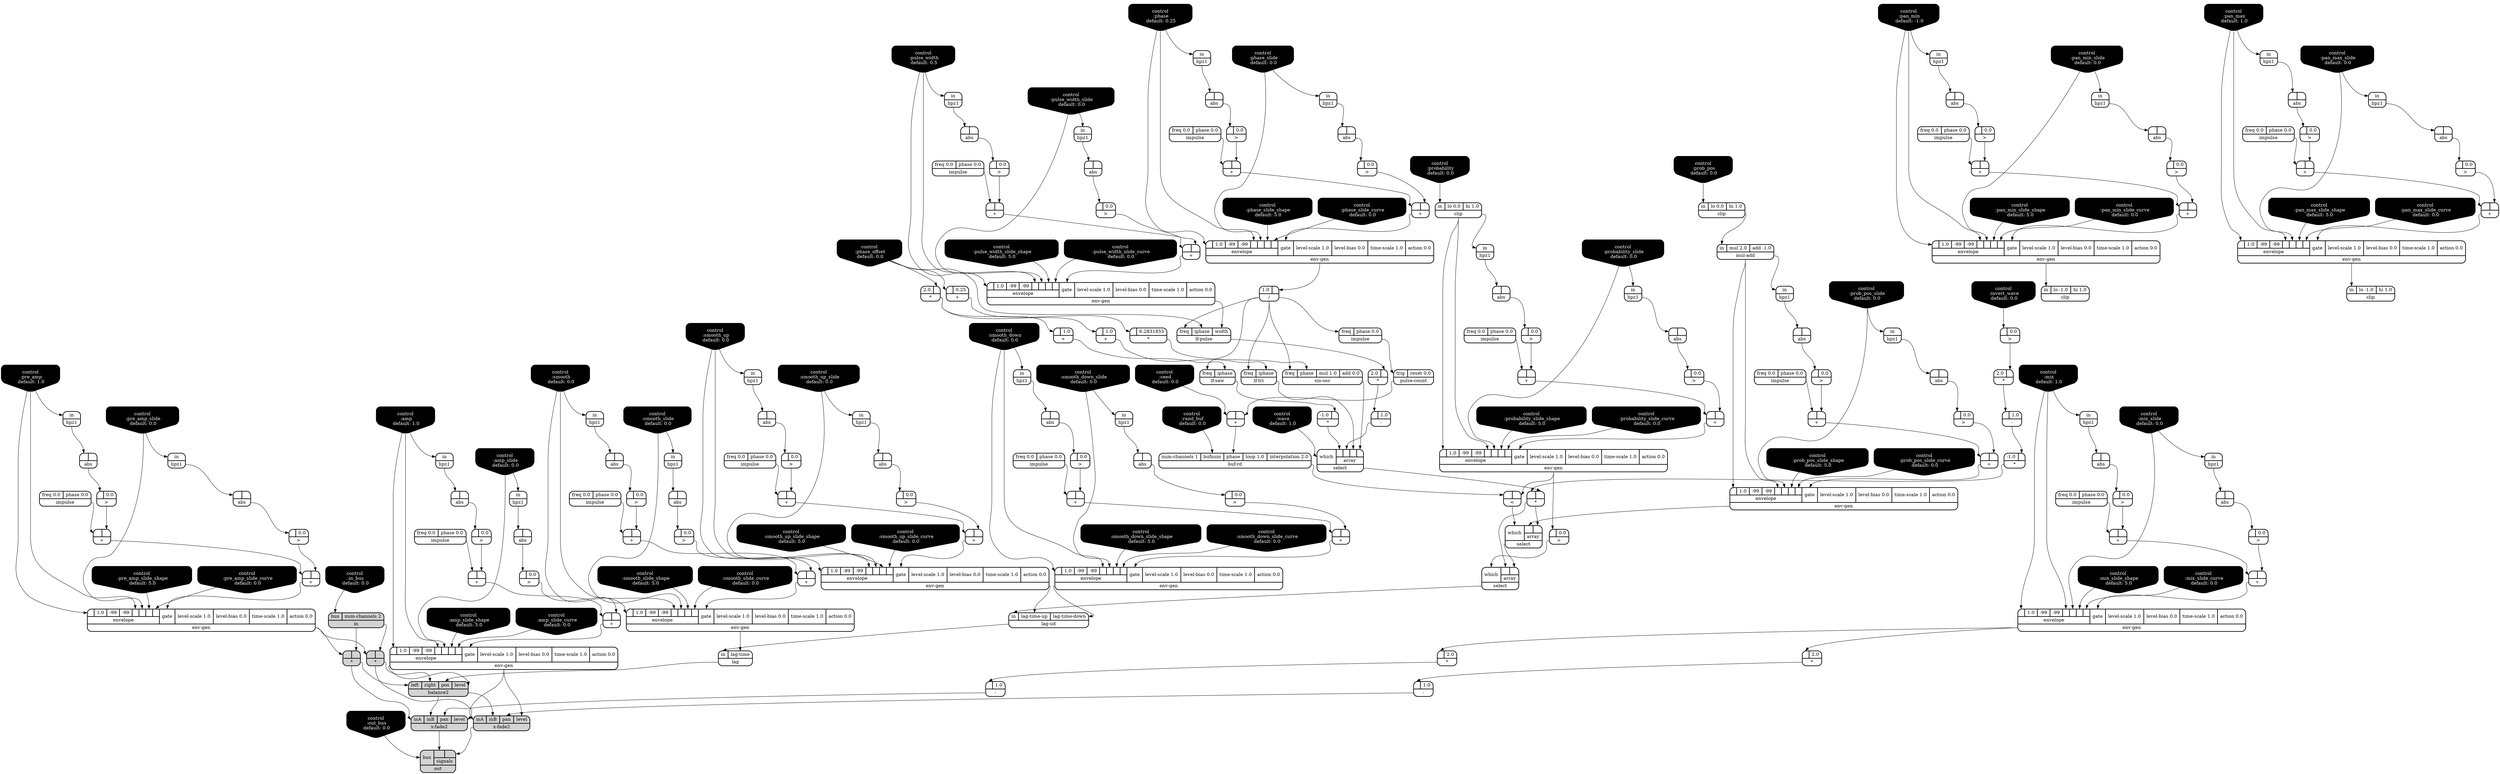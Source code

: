 digraph synthdef {
97 [label = "{{ <a> |<b> 2.0} |<__UG_NAME__>* }" style="bold, rounded" shape=record rankdir=LR];
111 [label = "{{ <a> 2.0|<b> } |<__UG_NAME__>* }" style="bold, rounded" shape=record rankdir=LR];
113 [label = "{{ <a> -1.0|<b> } |<__UG_NAME__>* }" style="bold, rounded" shape=record rankdir=LR];
114 [label = "{{ <a> 2.0|<b> } |<__UG_NAME__>* }" style="bold, rounded" shape=record rankdir=LR];
117 [label = "{{ <a> -1.0|<b> } |<__UG_NAME__>* }" style="bold, rounded" shape=record rankdir=LR];
126 [label = "{{ <a> 2.0|<b> } |<__UG_NAME__>* }" style="bold, rounded" shape=record rankdir=LR];
131 [label = "{{ <a> |<b> 6.2831855} |<__UG_NAME__>* }" style="bold, rounded" shape=record rankdir=LR];
134 [label = "{{ <a> |<b> } |<__UG_NAME__>* }" style="bold, rounded" shape=record rankdir=LR];
182 [label = "{{ <a> |<b> 2.0} |<__UG_NAME__>* }" style="bold, rounded" shape=record rankdir=LR];
185 [label = "{{ <a> |<b> } |<__UG_NAME__>* }" style="filled, bold, rounded"  shape=record rankdir=LR];
186 [label = "{{ <a> |<b> } |<__UG_NAME__>* }" style="filled, bold, rounded"  shape=record rankdir=LR];
59 [label = "{{ <a> |<b> } |<__UG_NAME__>+ }" style="bold, rounded" shape=record rankdir=LR];
63 [label = "{{ <a> |<b> } |<__UG_NAME__>+ }" style="bold, rounded" shape=record rankdir=LR];
68 [label = "{{ <a> |<b> } |<__UG_NAME__>+ }" style="bold, rounded" shape=record rankdir=LR];
84 [label = "{{ <a> |<b> } |<__UG_NAME__>+ }" style="bold, rounded" shape=record rankdir=LR];
88 [label = "{{ <a> |<b> } |<__UG_NAME__>+ }" style="bold, rounded" shape=record rankdir=LR];
94 [label = "{{ <a> |<b> } |<__UG_NAME__>+ }" style="bold, rounded" shape=record rankdir=LR];
95 [label = "{{ <a> |<b> } |<__UG_NAME__>+ }" style="bold, rounded" shape=record rankdir=LR];
103 [label = "{{ <a> |<b> } |<__UG_NAME__>+ }" style="bold, rounded" shape=record rankdir=LR];
107 [label = "{{ <a> |<b> } |<__UG_NAME__>+ }" style="bold, rounded" shape=record rankdir=LR];
115 [label = "{{ <a> |<b> 1.0} |<__UG_NAME__>+ }" style="bold, rounded" shape=record rankdir=LR];
122 [label = "{{ <a> |<b> } |<__UG_NAME__>+ }" style="bold, rounded" shape=record rankdir=LR];
123 [label = "{{ <a> |<b> } |<__UG_NAME__>+ }" style="bold, rounded" shape=record rankdir=LR];
128 [label = "{{ <a> |<b> 1.0} |<__UG_NAME__>+ }" style="bold, rounded" shape=record rankdir=LR];
130 [label = "{{ <a> |<b> 0.25} |<__UG_NAME__>+ }" style="bold, rounded" shape=record rankdir=LR];
142 [label = "{{ <a> |<b> } |<__UG_NAME__>+ }" style="bold, rounded" shape=record rankdir=LR];
146 [label = "{{ <a> |<b> } |<__UG_NAME__>+ }" style="bold, rounded" shape=record rankdir=LR];
154 [label = "{{ <a> |<b> } |<__UG_NAME__>+ }" style="bold, rounded" shape=record rankdir=LR];
158 [label = "{{ <a> |<b> } |<__UG_NAME__>+ }" style="bold, rounded" shape=record rankdir=LR];
164 [label = "{{ <a> |<b> } |<__UG_NAME__>+ }" style="bold, rounded" shape=record rankdir=LR];
168 [label = "{{ <a> |<b> } |<__UG_NAME__>+ }" style="bold, rounded" shape=record rankdir=LR];
175 [label = "{{ <a> |<b> } |<__UG_NAME__>+ }" style="bold, rounded" shape=record rankdir=LR];
179 [label = "{{ <a> |<b> } |<__UG_NAME__>+ }" style="bold, rounded" shape=record rankdir=LR];
188 [label = "{{ <a> |<b> } |<__UG_NAME__>+ }" style="bold, rounded" shape=record rankdir=LR];
192 [label = "{{ <a> |<b> } |<__UG_NAME__>+ }" style="bold, rounded" shape=record rankdir=LR];
202 [label = "{{ <a> |<b> } |<__UG_NAME__>+ }" style="bold, rounded" shape=record rankdir=LR];
206 [label = "{{ <a> |<b> } |<__UG_NAME__>+ }" style="bold, rounded" shape=record rankdir=LR];
212 [label = "{{ <a> |<b> } |<__UG_NAME__>+ }" style="bold, rounded" shape=record rankdir=LR];
216 [label = "{{ <a> |<b> } |<__UG_NAME__>+ }" style="bold, rounded" shape=record rankdir=LR];
98 [label = "{{ <a> |<b> 1.0} |<__UG_NAME__>- }" style="bold, rounded" shape=record rankdir=LR];
112 [label = "{{ <a> |<b> 1.0} |<__UG_NAME__>- }" style="bold, rounded" shape=record rankdir=LR];
127 [label = "{{ <a> |<b> 1.0} |<__UG_NAME__>- }" style="bold, rounded" shape=record rankdir=LR];
183 [label = "{{ <a> |<b> 1.0} |<__UG_NAME__>- }" style="bold, rounded" shape=record rankdir=LR];
65 [label = "{{ <a> 1.0|<b> } |<__UG_NAME__>/ }" style="bold, rounded" shape=record rankdir=LR];
135 [label = "{{ <a> |<b> } |<__UG_NAME__>\< }" style="bold, rounded" shape=record rankdir=LR];
58 [label = "{{ <a> |<b> 0.0} |<__UG_NAME__>\> }" style="bold, rounded" shape=record rankdir=LR];
62 [label = "{{ <a> |<b> 0.0} |<__UG_NAME__>\> }" style="bold, rounded" shape=record rankdir=LR];
72 [label = "{{ <a> |<b> 0.0} |<__UG_NAME__>\> }" style="bold, rounded" shape=record rankdir=LR];
75 [label = "{{ <a> |<b> 0.0} |<__UG_NAME__>\> }" style="bold, rounded" shape=record rankdir=LR];
80 [label = "{{ <a> |<b> 0.0} |<__UG_NAME__>\> }" style="bold, rounded" shape=record rankdir=LR];
83 [label = "{{ <a> |<b> 0.0} |<__UG_NAME__>\> }" style="bold, rounded" shape=record rankdir=LR];
87 [label = "{{ <a> |<b> 0.0} |<__UG_NAME__>\> }" style="bold, rounded" shape=record rankdir=LR];
93 [label = "{{ <a> |<b> 0.0} |<__UG_NAME__>\> }" style="bold, rounded" shape=record rankdir=LR];
102 [label = "{{ <a> |<b> 0.0} |<__UG_NAME__>\> }" style="bold, rounded" shape=record rankdir=LR];
106 [label = "{{ <a> |<b> 0.0} |<__UG_NAME__>\> }" style="bold, rounded" shape=record rankdir=LR];
109 [label = "{{ <a> |<b> 0.0} |<__UG_NAME__>\> }" style="bold, rounded" shape=record rankdir=LR];
110 [label = "{{ <a> |<b> 0.0} |<__UG_NAME__>\> }" style="bold, rounded" shape=record rankdir=LR];
121 [label = "{{ <a> |<b> 0.0} |<__UG_NAME__>\> }" style="bold, rounded" shape=record rankdir=LR];
141 [label = "{{ <a> |<b> 0.0} |<__UG_NAME__>\> }" style="bold, rounded" shape=record rankdir=LR];
145 [label = "{{ <a> |<b> 0.0} |<__UG_NAME__>\> }" style="bold, rounded" shape=record rankdir=LR];
153 [label = "{{ <a> |<b> 0.0} |<__UG_NAME__>\> }" style="bold, rounded" shape=record rankdir=LR];
157 [label = "{{ <a> |<b> 0.0} |<__UG_NAME__>\> }" style="bold, rounded" shape=record rankdir=LR];
163 [label = "{{ <a> |<b> 0.0} |<__UG_NAME__>\> }" style="bold, rounded" shape=record rankdir=LR];
167 [label = "{{ <a> |<b> 0.0} |<__UG_NAME__>\> }" style="bold, rounded" shape=record rankdir=LR];
174 [label = "{{ <a> |<b> 0.0} |<__UG_NAME__>\> }" style="bold, rounded" shape=record rankdir=LR];
178 [label = "{{ <a> |<b> 0.0} |<__UG_NAME__>\> }" style="bold, rounded" shape=record rankdir=LR];
191 [label = "{{ <a> |<b> 0.0} |<__UG_NAME__>\> }" style="bold, rounded" shape=record rankdir=LR];
201 [label = "{{ <a> |<b> 0.0} |<__UG_NAME__>\> }" style="bold, rounded" shape=record rankdir=LR];
205 [label = "{{ <a> |<b> 0.0} |<__UG_NAME__>\> }" style="bold, rounded" shape=record rankdir=LR];
211 [label = "{{ <a> |<b> 0.0} |<__UG_NAME__>\> }" style="bold, rounded" shape=record rankdir=LR];
215 [label = "{{ <a> |<b> 0.0} |<__UG_NAME__>\> }" style="bold, rounded" shape=record rankdir=LR];
57 [label = "{{ <a> |<b> } |<__UG_NAME__>abs }" style="bold, rounded" shape=record rankdir=LR];
61 [label = "{{ <a> |<b> } |<__UG_NAME__>abs }" style="bold, rounded" shape=record rankdir=LR];
71 [label = "{{ <a> |<b> } |<__UG_NAME__>abs }" style="bold, rounded" shape=record rankdir=LR];
74 [label = "{{ <a> |<b> } |<__UG_NAME__>abs }" style="bold, rounded" shape=record rankdir=LR];
77 [label = "{{ <a> |<b> } |<__UG_NAME__>abs }" style="bold, rounded" shape=record rankdir=LR];
79 [label = "{{ <a> |<b> } |<__UG_NAME__>abs }" style="bold, rounded" shape=record rankdir=LR];
86 [label = "{{ <a> |<b> } |<__UG_NAME__>abs }" style="bold, rounded" shape=record rankdir=LR];
92 [label = "{{ <a> |<b> } |<__UG_NAME__>abs }" style="bold, rounded" shape=record rankdir=LR];
101 [label = "{{ <a> |<b> } |<__UG_NAME__>abs }" style="bold, rounded" shape=record rankdir=LR];
105 [label = "{{ <a> |<b> } |<__UG_NAME__>abs }" style="bold, rounded" shape=record rankdir=LR];
120 [label = "{{ <a> |<b> } |<__UG_NAME__>abs }" style="bold, rounded" shape=record rankdir=LR];
140 [label = "{{ <a> |<b> } |<__UG_NAME__>abs }" style="bold, rounded" shape=record rankdir=LR];
144 [label = "{{ <a> |<b> } |<__UG_NAME__>abs }" style="bold, rounded" shape=record rankdir=LR];
152 [label = "{{ <a> |<b> } |<__UG_NAME__>abs }" style="bold, rounded" shape=record rankdir=LR];
156 [label = "{{ <a> |<b> } |<__UG_NAME__>abs }" style="bold, rounded" shape=record rankdir=LR];
162 [label = "{{ <a> |<b> } |<__UG_NAME__>abs }" style="bold, rounded" shape=record rankdir=LR];
166 [label = "{{ <a> |<b> } |<__UG_NAME__>abs }" style="bold, rounded" shape=record rankdir=LR];
173 [label = "{{ <a> |<b> } |<__UG_NAME__>abs }" style="bold, rounded" shape=record rankdir=LR];
177 [label = "{{ <a> |<b> } |<__UG_NAME__>abs }" style="bold, rounded" shape=record rankdir=LR];
190 [label = "{{ <a> |<b> } |<__UG_NAME__>abs }" style="bold, rounded" shape=record rankdir=LR];
200 [label = "{{ <a> |<b> } |<__UG_NAME__>abs }" style="bold, rounded" shape=record rankdir=LR];
204 [label = "{{ <a> |<b> } |<__UG_NAME__>abs }" style="bold, rounded" shape=record rankdir=LR];
210 [label = "{{ <a> |<b> } |<__UG_NAME__>abs }" style="bold, rounded" shape=record rankdir=LR];
214 [label = "{{ <a> |<b> } |<__UG_NAME__>abs }" style="bold, rounded" shape=record rankdir=LR];
194 [label = "{{ <left> left|<right> right|<pos> pos|<level> level} |<__UG_NAME__>balance2 }" style="filled, bold, rounded"  shape=record rankdir=LR];
69 [label = "{{ <num____channels> num-channels 1|<bufnum> bufnum|<phase> phase|<loop> loop 1.0|<interpolation> interpolation 2.0} |<__UG_NAME__>buf-rd }" style="bold, rounded" shape=record rankdir=LR];
81 [label = "{{ <in> in|<lo> lo 0.0|<hi> hi 1.0} |<__UG_NAME__>clip }" style="bold, rounded" shape=record rankdir=LR];
137 [label = "{{ <in> in|<lo> lo 0.0|<hi> hi 1.0} |<__UG_NAME__>clip }" style="bold, rounded" shape=record rankdir=LR];
218 [label = "{{ <in> in|<lo> lo -1.0|<hi> hi 1.0} |<__UG_NAME__>clip }" style="bold, rounded" shape=record rankdir=LR];
219 [label = "{{ <in> in|<lo> lo -1.0|<hi> hi 1.0} |<__UG_NAME__>clip }" style="bold, rounded" shape=record rankdir=LR];
0 [label = "control
 :amp
 default: 1.0" shape=invhouse style="rounded, filled, bold" fillcolor=black fontcolor=white ]; 
1 [label = "control
 :amp_slide
 default: 0.0" shape=invhouse style="rounded, filled, bold" fillcolor=black fontcolor=white ]; 
2 [label = "control
 :amp_slide_shape
 default: 5.0" shape=invhouse style="rounded, filled, bold" fillcolor=black fontcolor=white ]; 
3 [label = "control
 :amp_slide_curve
 default: 0.0" shape=invhouse style="rounded, filled, bold" fillcolor=black fontcolor=white ]; 
4 [label = "control
 :mix
 default: 1.0" shape=invhouse style="rounded, filled, bold" fillcolor=black fontcolor=white ]; 
5 [label = "control
 :mix_slide
 default: 0.0" shape=invhouse style="rounded, filled, bold" fillcolor=black fontcolor=white ]; 
6 [label = "control
 :mix_slide_shape
 default: 5.0" shape=invhouse style="rounded, filled, bold" fillcolor=black fontcolor=white ]; 
7 [label = "control
 :mix_slide_curve
 default: 0.0" shape=invhouse style="rounded, filled, bold" fillcolor=black fontcolor=white ]; 
8 [label = "control
 :pre_amp
 default: 1.0" shape=invhouse style="rounded, filled, bold" fillcolor=black fontcolor=white ]; 
9 [label = "control
 :pre_amp_slide
 default: 0.0" shape=invhouse style="rounded, filled, bold" fillcolor=black fontcolor=white ]; 
10 [label = "control
 :pre_amp_slide_shape
 default: 5.0" shape=invhouse style="rounded, filled, bold" fillcolor=black fontcolor=white ]; 
11 [label = "control
 :pre_amp_slide_curve
 default: 0.0" shape=invhouse style="rounded, filled, bold" fillcolor=black fontcolor=white ]; 
12 [label = "control
 :phase
 default: 0.25" shape=invhouse style="rounded, filled, bold" fillcolor=black fontcolor=white ]; 
13 [label = "control
 :phase_slide
 default: 0.0" shape=invhouse style="rounded, filled, bold" fillcolor=black fontcolor=white ]; 
14 [label = "control
 :phase_slide_shape
 default: 5.0" shape=invhouse style="rounded, filled, bold" fillcolor=black fontcolor=white ]; 
15 [label = "control
 :phase_slide_curve
 default: 0.0" shape=invhouse style="rounded, filled, bold" fillcolor=black fontcolor=white ]; 
16 [label = "control
 :pan_min
 default: -1.0" shape=invhouse style="rounded, filled, bold" fillcolor=black fontcolor=white ]; 
17 [label = "control
 :pan_min_slide
 default: 0.0" shape=invhouse style="rounded, filled, bold" fillcolor=black fontcolor=white ]; 
18 [label = "control
 :pan_min_slide_shape
 default: 5.0" shape=invhouse style="rounded, filled, bold" fillcolor=black fontcolor=white ]; 
19 [label = "control
 :pan_min_slide_curve
 default: 0.0" shape=invhouse style="rounded, filled, bold" fillcolor=black fontcolor=white ]; 
20 [label = "control
 :pan_max
 default: 1.0" shape=invhouse style="rounded, filled, bold" fillcolor=black fontcolor=white ]; 
21 [label = "control
 :pan_max_slide
 default: 0.0" shape=invhouse style="rounded, filled, bold" fillcolor=black fontcolor=white ]; 
22 [label = "control
 :pan_max_slide_shape
 default: 5.0" shape=invhouse style="rounded, filled, bold" fillcolor=black fontcolor=white ]; 
23 [label = "control
 :pan_max_slide_curve
 default: 0.0" shape=invhouse style="rounded, filled, bold" fillcolor=black fontcolor=white ]; 
24 [label = "control
 :pulse_width
 default: 0.5" shape=invhouse style="rounded, filled, bold" fillcolor=black fontcolor=white ]; 
25 [label = "control
 :pulse_width_slide
 default: 0.0" shape=invhouse style="rounded, filled, bold" fillcolor=black fontcolor=white ]; 
26 [label = "control
 :pulse_width_slide_shape
 default: 5.0" shape=invhouse style="rounded, filled, bold" fillcolor=black fontcolor=white ]; 
27 [label = "control
 :pulse_width_slide_curve
 default: 0.0" shape=invhouse style="rounded, filled, bold" fillcolor=black fontcolor=white ]; 
28 [label = "control
 :smooth
 default: 0.0" shape=invhouse style="rounded, filled, bold" fillcolor=black fontcolor=white ]; 
29 [label = "control
 :smooth_slide
 default: 0.0" shape=invhouse style="rounded, filled, bold" fillcolor=black fontcolor=white ]; 
30 [label = "control
 :smooth_slide_shape
 default: 5.0" shape=invhouse style="rounded, filled, bold" fillcolor=black fontcolor=white ]; 
31 [label = "control
 :smooth_slide_curve
 default: 0.0" shape=invhouse style="rounded, filled, bold" fillcolor=black fontcolor=white ]; 
32 [label = "control
 :smooth_up
 default: 0.0" shape=invhouse style="rounded, filled, bold" fillcolor=black fontcolor=white ]; 
33 [label = "control
 :smooth_up_slide
 default: 0.0" shape=invhouse style="rounded, filled, bold" fillcolor=black fontcolor=white ]; 
34 [label = "control
 :smooth_up_slide_shape
 default: 5.0" shape=invhouse style="rounded, filled, bold" fillcolor=black fontcolor=white ]; 
35 [label = "control
 :smooth_up_slide_curve
 default: 0.0" shape=invhouse style="rounded, filled, bold" fillcolor=black fontcolor=white ]; 
36 [label = "control
 :smooth_down
 default: 0.0" shape=invhouse style="rounded, filled, bold" fillcolor=black fontcolor=white ]; 
37 [label = "control
 :smooth_down_slide
 default: 0.0" shape=invhouse style="rounded, filled, bold" fillcolor=black fontcolor=white ]; 
38 [label = "control
 :smooth_down_slide_shape
 default: 5.0" shape=invhouse style="rounded, filled, bold" fillcolor=black fontcolor=white ]; 
39 [label = "control
 :smooth_down_slide_curve
 default: 0.0" shape=invhouse style="rounded, filled, bold" fillcolor=black fontcolor=white ]; 
40 [label = "control
 :probability
 default: 0.0" shape=invhouse style="rounded, filled, bold" fillcolor=black fontcolor=white ]; 
41 [label = "control
 :probability_slide
 default: 0.0" shape=invhouse style="rounded, filled, bold" fillcolor=black fontcolor=white ]; 
42 [label = "control
 :probability_slide_shape
 default: 5.0" shape=invhouse style="rounded, filled, bold" fillcolor=black fontcolor=white ]; 
43 [label = "control
 :probability_slide_curve
 default: 0.0" shape=invhouse style="rounded, filled, bold" fillcolor=black fontcolor=white ]; 
44 [label = "control
 :prob_pos
 default: 0.0" shape=invhouse style="rounded, filled, bold" fillcolor=black fontcolor=white ]; 
45 [label = "control
 :prob_pos_slide
 default: 0.0" shape=invhouse style="rounded, filled, bold" fillcolor=black fontcolor=white ]; 
46 [label = "control
 :prob_pos_slide_shape
 default: 5.0" shape=invhouse style="rounded, filled, bold" fillcolor=black fontcolor=white ]; 
47 [label = "control
 :prob_pos_slide_curve
 default: 0.0" shape=invhouse style="rounded, filled, bold" fillcolor=black fontcolor=white ]; 
48 [label = "control
 :phase_offset
 default: 0.0" shape=invhouse style="rounded, filled, bold" fillcolor=black fontcolor=white ]; 
49 [label = "control
 :wave
 default: 1.0" shape=invhouse style="rounded, filled, bold" fillcolor=black fontcolor=white ]; 
50 [label = "control
 :invert_wave
 default: 0.0" shape=invhouse style="rounded, filled, bold" fillcolor=black fontcolor=white ]; 
51 [label = "control
 :seed
 default: 0.0" shape=invhouse style="rounded, filled, bold" fillcolor=black fontcolor=white ]; 
52 [label = "control
 :rand_buf
 default: 0.0" shape=invhouse style="rounded, filled, bold" fillcolor=black fontcolor=white ]; 
53 [label = "control
 :in_bus
 default: 0.0" shape=invhouse style="rounded, filled, bold" fillcolor=black fontcolor=white ]; 
54 [label = "control
 :out_bus
 default: 0.0" shape=invhouse style="rounded, filled, bold" fillcolor=black fontcolor=white ]; 
64 [label = "{{ {{<envelope___control___0>|1.0|-99|-99|<envelope___control___4>|<envelope___control___5>|<envelope___control___6>|<envelope___control___7>}|envelope}|<gate> gate|<level____scale> level-scale 1.0|<level____bias> level-bias 0.0|<time____scale> time-scale 1.0|<action> action 0.0} |<__UG_NAME__>env-gen }" style="bold, rounded" shape=record rankdir=LR];
89 [label = "{{ {{<envelope___control___0>|1.0|-99|-99|<envelope___control___4>|<envelope___control___5>|<envelope___control___6>|<envelope___control___7>}|envelope}|<gate> gate|<level____scale> level-scale 1.0|<level____bias> level-bias 0.0|<time____scale> time-scale 1.0|<action> action 0.0} |<__UG_NAME__>env-gen }" style="bold, rounded" shape=record rankdir=LR];
96 [label = "{{ {{<envelope___control___0>|1.0|-99|-99|<envelope___control___4>|<envelope___control___5>|<envelope___control___6>|<envelope___control___7>}|envelope}|<gate> gate|<level____scale> level-scale 1.0|<level____bias> level-bias 0.0|<time____scale> time-scale 1.0|<action> action 0.0} |<__UG_NAME__>env-gen }" style="bold, rounded" shape=record rankdir=LR];
108 [label = "{{ {{<envelope___clip___0>|1.0|-99|-99|<envelope___clip___4>|<envelope___control___5>|<envelope___control___6>|<envelope___control___7>}|envelope}|<gate> gate|<level____scale> level-scale 1.0|<level____bias> level-bias 0.0|<time____scale> time-scale 1.0|<action> action 0.0} |<__UG_NAME__>env-gen }" style="bold, rounded" shape=record rankdir=LR];
124 [label = "{{ {{<envelope___control___0>|1.0|-99|-99|<envelope___control___4>|<envelope___control___5>|<envelope___control___6>|<envelope___control___7>}|envelope}|<gate> gate|<level____scale> level-scale 1.0|<level____bias> level-bias 0.0|<time____scale> time-scale 1.0|<action> action 0.0} |<__UG_NAME__>env-gen }" style="bold, rounded" shape=record rankdir=LR];
147 [label = "{{ {{<envelope___mul____add___0>|1.0|-99|-99|<envelope___mul____add___4>|<envelope___control___5>|<envelope___control___6>|<envelope___control___7>}|envelope}|<gate> gate|<level____scale> level-scale 1.0|<level____bias> level-bias 0.0|<time____scale> time-scale 1.0|<action> action 0.0} |<__UG_NAME__>env-gen }" style="bold, rounded" shape=record rankdir=LR];
159 [label = "{{ {{<envelope___control___0>|1.0|-99|-99|<envelope___control___4>|<envelope___control___5>|<envelope___control___6>|<envelope___control___7>}|envelope}|<gate> gate|<level____scale> level-scale 1.0|<level____bias> level-bias 0.0|<time____scale> time-scale 1.0|<action> action 0.0} |<__UG_NAME__>env-gen }" style="bold, rounded" shape=record rankdir=LR];
169 [label = "{{ {{<envelope___control___0>|1.0|-99|-99|<envelope___control___4>|<envelope___control___5>|<envelope___control___6>|<envelope___control___7>}|envelope}|<gate> gate|<level____scale> level-scale 1.0|<level____bias> level-bias 0.0|<time____scale> time-scale 1.0|<action> action 0.0} |<__UG_NAME__>env-gen }" style="bold, rounded" shape=record rankdir=LR];
180 [label = "{{ {{<envelope___control___0>|1.0|-99|-99|<envelope___control___4>|<envelope___control___5>|<envelope___control___6>|<envelope___control___7>}|envelope}|<gate> gate|<level____scale> level-scale 1.0|<level____bias> level-bias 0.0|<time____scale> time-scale 1.0|<action> action 0.0} |<__UG_NAME__>env-gen }" style="bold, rounded" shape=record rankdir=LR];
193 [label = "{{ {{<envelope___control___0>|1.0|-99|-99|<envelope___control___4>|<envelope___control___5>|<envelope___control___6>|<envelope___control___7>}|envelope}|<gate> gate|<level____scale> level-scale 1.0|<level____bias> level-bias 0.0|<time____scale> time-scale 1.0|<action> action 0.0} |<__UG_NAME__>env-gen }" style="bold, rounded" shape=record rankdir=LR];
207 [label = "{{ {{<envelope___control___0>|1.0|-99|-99|<envelope___control___4>|<envelope___control___5>|<envelope___control___6>|<envelope___control___7>}|envelope}|<gate> gate|<level____scale> level-scale 1.0|<level____bias> level-bias 0.0|<time____scale> time-scale 1.0|<action> action 0.0} |<__UG_NAME__>env-gen }" style="bold, rounded" shape=record rankdir=LR];
217 [label = "{{ {{<envelope___control___0>|1.0|-99|-99|<envelope___control___4>|<envelope___control___5>|<envelope___control___6>|<envelope___control___7>}|envelope}|<gate> gate|<level____scale> level-scale 1.0|<level____bias> level-bias 0.0|<time____scale> time-scale 1.0|<action> action 0.0} |<__UG_NAME__>env-gen }" style="bold, rounded" shape=record rankdir=LR];
56 [label = "{{ <in> in} |<__UG_NAME__>hpz1 }" style="bold, rounded" shape=record rankdir=LR];
60 [label = "{{ <in> in} |<__UG_NAME__>hpz1 }" style="bold, rounded" shape=record rankdir=LR];
70 [label = "{{ <in> in} |<__UG_NAME__>hpz1 }" style="bold, rounded" shape=record rankdir=LR];
73 [label = "{{ <in> in} |<__UG_NAME__>hpz1 }" style="bold, rounded" shape=record rankdir=LR];
76 [label = "{{ <in> in} |<__UG_NAME__>hpz1 }" style="bold, rounded" shape=record rankdir=LR];
78 [label = "{{ <in> in} |<__UG_NAME__>hpz1 }" style="bold, rounded" shape=record rankdir=LR];
85 [label = "{{ <in> in} |<__UG_NAME__>hpz1 }" style="bold, rounded" shape=record rankdir=LR];
91 [label = "{{ <in> in} |<__UG_NAME__>hpz1 }" style="bold, rounded" shape=record rankdir=LR];
100 [label = "{{ <in> in} |<__UG_NAME__>hpz1 }" style="bold, rounded" shape=record rankdir=LR];
104 [label = "{{ <in> in} |<__UG_NAME__>hpz1 }" style="bold, rounded" shape=record rankdir=LR];
119 [label = "{{ <in> in} |<__UG_NAME__>hpz1 }" style="bold, rounded" shape=record rankdir=LR];
139 [label = "{{ <in> in} |<__UG_NAME__>hpz1 }" style="bold, rounded" shape=record rankdir=LR];
143 [label = "{{ <in> in} |<__UG_NAME__>hpz1 }" style="bold, rounded" shape=record rankdir=LR];
151 [label = "{{ <in> in} |<__UG_NAME__>hpz1 }" style="bold, rounded" shape=record rankdir=LR];
155 [label = "{{ <in> in} |<__UG_NAME__>hpz1 }" style="bold, rounded" shape=record rankdir=LR];
161 [label = "{{ <in> in} |<__UG_NAME__>hpz1 }" style="bold, rounded" shape=record rankdir=LR];
165 [label = "{{ <in> in} |<__UG_NAME__>hpz1 }" style="bold, rounded" shape=record rankdir=LR];
172 [label = "{{ <in> in} |<__UG_NAME__>hpz1 }" style="bold, rounded" shape=record rankdir=LR];
176 [label = "{{ <in> in} |<__UG_NAME__>hpz1 }" style="bold, rounded" shape=record rankdir=LR];
189 [label = "{{ <in> in} |<__UG_NAME__>hpz1 }" style="bold, rounded" shape=record rankdir=LR];
199 [label = "{{ <in> in} |<__UG_NAME__>hpz1 }" style="bold, rounded" shape=record rankdir=LR];
203 [label = "{{ <in> in} |<__UG_NAME__>hpz1 }" style="bold, rounded" shape=record rankdir=LR];
209 [label = "{{ <in> in} |<__UG_NAME__>hpz1 }" style="bold, rounded" shape=record rankdir=LR];
213 [label = "{{ <in> in} |<__UG_NAME__>hpz1 }" style="bold, rounded" shape=record rankdir=LR];
55 [label = "{{ <freq> freq 0.0|<phase> phase 0.0} |<__UG_NAME__>impulse }" style="bold, rounded" shape=record rankdir=LR];
66 [label = "{{ <freq> freq|<phase> phase 0.0} |<__UG_NAME__>impulse }" style="bold, rounded" shape=record rankdir=LR];
82 [label = "{{ <freq> freq 0.0|<phase> phase 0.0} |<__UG_NAME__>impulse }" style="bold, rounded" shape=record rankdir=LR];
90 [label = "{{ <freq> freq 0.0|<phase> phase 0.0} |<__UG_NAME__>impulse }" style="bold, rounded" shape=record rankdir=LR];
99 [label = "{{ <freq> freq 0.0|<phase> phase 0.0} |<__UG_NAME__>impulse }" style="bold, rounded" shape=record rankdir=LR];
118 [label = "{{ <freq> freq 0.0|<phase> phase 0.0} |<__UG_NAME__>impulse }" style="bold, rounded" shape=record rankdir=LR];
136 [label = "{{ <freq> freq 0.0|<phase> phase 0.0} |<__UG_NAME__>impulse }" style="bold, rounded" shape=record rankdir=LR];
150 [label = "{{ <freq> freq 0.0|<phase> phase 0.0} |<__UG_NAME__>impulse }" style="bold, rounded" shape=record rankdir=LR];
160 [label = "{{ <freq> freq 0.0|<phase> phase 0.0} |<__UG_NAME__>impulse }" style="bold, rounded" shape=record rankdir=LR];
171 [label = "{{ <freq> freq 0.0|<phase> phase 0.0} |<__UG_NAME__>impulse }" style="bold, rounded" shape=record rankdir=LR];
187 [label = "{{ <freq> freq 0.0|<phase> phase 0.0} |<__UG_NAME__>impulse }" style="bold, rounded" shape=record rankdir=LR];
198 [label = "{{ <freq> freq 0.0|<phase> phase 0.0} |<__UG_NAME__>impulse }" style="bold, rounded" shape=record rankdir=LR];
208 [label = "{{ <freq> freq 0.0|<phase> phase 0.0} |<__UG_NAME__>impulse }" style="bold, rounded" shape=record rankdir=LR];
184 [label = "{{ <bus> bus|<num____channels> num-channels 2} |<__UG_NAME__>in }" style="filled, bold, rounded"  shape=record rankdir=LR];
181 [label = "{{ <in> in|<lag____time> lag-time} |<__UG_NAME__>lag }" style="bold, rounded" shape=record rankdir=LR];
170 [label = "{{ <in> in|<lag____time____up> lag-time-up|<lag____time____down> lag-time-down} |<__UG_NAME__>lag-ud }" style="bold, rounded" shape=record rankdir=LR];
125 [label = "{{ <freq> freq|<iphase> iphase|<width> width} |<__UG_NAME__>lf-pulse }" style="bold, rounded" shape=record rankdir=LR];
116 [label = "{{ <freq> freq|<iphase> iphase} |<__UG_NAME__>lf-saw }" style="bold, rounded" shape=record rankdir=LR];
129 [label = "{{ <freq> freq|<iphase> iphase} |<__UG_NAME__>lf-tri }" style="bold, rounded" shape=record rankdir=LR];
138 [label = "{{ <in> in|<mul> mul 2.0|<add> add -1.0} |<__UG_NAME__>mul-add }" style="bold, rounded" shape=record rankdir=LR];
197 [label = "{{ <bus> bus|{{<signals___x____fade2___0>|<signals___x____fade2___1>}|signals}} |<__UG_NAME__>out }" style="filled, bold, rounded"  shape=record rankdir=LR];
67 [label = "{{ <trig> trig|<reset> reset 0.0} |<__UG_NAME__>pulse-count }" style="bold, rounded" shape=record rankdir=LR];
133 [label = "{{ <which> which|{{<array___binary____op____u____gen___0>|<array___binary____op____u____gen___1>|<array___lf____tri___2>|<array___sin____osc___3>}|array}} |<__UG_NAME__>select }" style="bold, rounded" shape=record rankdir=LR];
148 [label = "{{ <which> which|{{<array___env____gen___0>|<array___binary____op____u____gen___1>}|array}} |<__UG_NAME__>select }" style="bold, rounded" shape=record rankdir=LR];
149 [label = "{{ <which> which|{{<array___binary____op____u____gen___0>|<array___select___1>}|array}} |<__UG_NAME__>select }" style="bold, rounded" shape=record rankdir=LR];
132 [label = "{{ <freq> freq|<phase> phase|<mul> mul 1.0|<add> add 0.0} |<__UG_NAME__>sin-osc }" style="bold, rounded" shape=record rankdir=LR];
195 [label = "{{ <ina> inA|<inb> inB|<pan> pan|<level> level} |<__UG_NAME__>x-fade2 }" style="filled, bold, rounded"  shape=record rankdir=LR];
196 [label = "{{ <ina> inA|<inb> inB|<pan> pan|<level> level} |<__UG_NAME__>x-fade2 }" style="filled, bold, rounded"  shape=record rankdir=LR];

96:__UG_NAME__ -> 97:a ;
110:__UG_NAME__ -> 111:b ;
112:__UG_NAME__ -> 113:b ;
48:__UG_NAME__ -> 114:b ;
116:__UG_NAME__ -> 117:b ;
125:__UG_NAME__ -> 126:b ;
130:__UG_NAME__ -> 131:a ;
133:__UG_NAME__ -> 134:b ;
113:__UG_NAME__ -> 134:a ;
96:__UG_NAME__ -> 182:a ;
184:__UG_NAME__ -> 185:b ;
89:__UG_NAME__ -> 185:a ;
184:__UG_NAME__ -> 186:b ;
89:__UG_NAME__ -> 186:a ;
58:__UG_NAME__ -> 59:b ;
55:__UG_NAME__ -> 59:a ;
62:__UG_NAME__ -> 63:b ;
59:__UG_NAME__ -> 63:a ;
67:__UG_NAME__ -> 68:b ;
51:__UG_NAME__ -> 68:a ;
83:__UG_NAME__ -> 84:b ;
82:__UG_NAME__ -> 84:a ;
87:__UG_NAME__ -> 88:b ;
84:__UG_NAME__ -> 88:a ;
93:__UG_NAME__ -> 94:b ;
90:__UG_NAME__ -> 94:a ;
80:__UG_NAME__ -> 95:b ;
94:__UG_NAME__ -> 95:a ;
102:__UG_NAME__ -> 103:b ;
99:__UG_NAME__ -> 103:a ;
106:__UG_NAME__ -> 107:b ;
103:__UG_NAME__ -> 107:a ;
114:__UG_NAME__ -> 115:a ;
121:__UG_NAME__ -> 122:b ;
118:__UG_NAME__ -> 122:a ;
75:__UG_NAME__ -> 123:b ;
122:__UG_NAME__ -> 123:a ;
114:__UG_NAME__ -> 128:a ;
48:__UG_NAME__ -> 130:a ;
141:__UG_NAME__ -> 142:b ;
136:__UG_NAME__ -> 142:a ;
145:__UG_NAME__ -> 146:b ;
142:__UG_NAME__ -> 146:a ;
153:__UG_NAME__ -> 154:b ;
150:__UG_NAME__ -> 154:a ;
157:__UG_NAME__ -> 158:b ;
154:__UG_NAME__ -> 158:a ;
163:__UG_NAME__ -> 164:b ;
160:__UG_NAME__ -> 164:a ;
167:__UG_NAME__ -> 168:b ;
164:__UG_NAME__ -> 168:a ;
174:__UG_NAME__ -> 175:b ;
171:__UG_NAME__ -> 175:a ;
178:__UG_NAME__ -> 179:b ;
175:__UG_NAME__ -> 179:a ;
72:__UG_NAME__ -> 188:b ;
187:__UG_NAME__ -> 188:a ;
191:__UG_NAME__ -> 192:b ;
188:__UG_NAME__ -> 192:a ;
201:__UG_NAME__ -> 202:b ;
198:__UG_NAME__ -> 202:a ;
205:__UG_NAME__ -> 206:b ;
202:__UG_NAME__ -> 206:a ;
211:__UG_NAME__ -> 212:b ;
208:__UG_NAME__ -> 212:a ;
215:__UG_NAME__ -> 216:b ;
212:__UG_NAME__ -> 216:a ;
97:__UG_NAME__ -> 98:a ;
111:__UG_NAME__ -> 112:a ;
126:__UG_NAME__ -> 127:a ;
182:__UG_NAME__ -> 183:a ;
64:__UG_NAME__ -> 65:b ;
108:__UG_NAME__ -> 135:b ;
69:__UG_NAME__ -> 135:a ;
57:__UG_NAME__ -> 58:a ;
61:__UG_NAME__ -> 62:a ;
71:__UG_NAME__ -> 72:a ;
74:__UG_NAME__ -> 75:a ;
79:__UG_NAME__ -> 80:a ;
77:__UG_NAME__ -> 83:a ;
86:__UG_NAME__ -> 87:a ;
92:__UG_NAME__ -> 93:a ;
101:__UG_NAME__ -> 102:a ;
105:__UG_NAME__ -> 106:a ;
108:__UG_NAME__ -> 109:a ;
50:__UG_NAME__ -> 110:a ;
120:__UG_NAME__ -> 121:a ;
140:__UG_NAME__ -> 141:a ;
144:__UG_NAME__ -> 145:a ;
152:__UG_NAME__ -> 153:a ;
156:__UG_NAME__ -> 157:a ;
162:__UG_NAME__ -> 163:a ;
166:__UG_NAME__ -> 167:a ;
173:__UG_NAME__ -> 174:a ;
177:__UG_NAME__ -> 178:a ;
190:__UG_NAME__ -> 191:a ;
200:__UG_NAME__ -> 201:a ;
204:__UG_NAME__ -> 205:a ;
210:__UG_NAME__ -> 211:a ;
214:__UG_NAME__ -> 215:a ;
56:__UG_NAME__ -> 57:a ;
60:__UG_NAME__ -> 61:a ;
70:__UG_NAME__ -> 71:a ;
73:__UG_NAME__ -> 74:a ;
76:__UG_NAME__ -> 77:a ;
78:__UG_NAME__ -> 79:a ;
85:__UG_NAME__ -> 86:a ;
91:__UG_NAME__ -> 92:a ;
100:__UG_NAME__ -> 101:a ;
104:__UG_NAME__ -> 105:a ;
119:__UG_NAME__ -> 120:a ;
139:__UG_NAME__ -> 140:a ;
143:__UG_NAME__ -> 144:a ;
151:__UG_NAME__ -> 152:a ;
155:__UG_NAME__ -> 156:a ;
161:__UG_NAME__ -> 162:a ;
165:__UG_NAME__ -> 166:a ;
172:__UG_NAME__ -> 173:a ;
176:__UG_NAME__ -> 177:a ;
189:__UG_NAME__ -> 190:a ;
199:__UG_NAME__ -> 200:a ;
203:__UG_NAME__ -> 204:a ;
209:__UG_NAME__ -> 210:a ;
213:__UG_NAME__ -> 214:a ;
193:__UG_NAME__ -> 194:level ;
181:__UG_NAME__ -> 194:pos ;
186:__UG_NAME__ -> 194:right ;
185:__UG_NAME__ -> 194:left ;
68:__UG_NAME__ -> 69:phase ;
52:__UG_NAME__ -> 69:bufnum ;
40:__UG_NAME__ -> 81:in ;
44:__UG_NAME__ -> 137:in ;
207:__UG_NAME__ -> 218:in ;
217:__UG_NAME__ -> 219:in ;
63:__UG_NAME__ -> 64:gate ;
12:__UG_NAME__ -> 64:envelope___control___0 ;
12:__UG_NAME__ -> 64:envelope___control___4 ;
13:__UG_NAME__ -> 64:envelope___control___5 ;
14:__UG_NAME__ -> 64:envelope___control___6 ;
15:__UG_NAME__ -> 64:envelope___control___7 ;
88:__UG_NAME__ -> 89:gate ;
8:__UG_NAME__ -> 89:envelope___control___0 ;
8:__UG_NAME__ -> 89:envelope___control___4 ;
9:__UG_NAME__ -> 89:envelope___control___5 ;
10:__UG_NAME__ -> 89:envelope___control___6 ;
11:__UG_NAME__ -> 89:envelope___control___7 ;
95:__UG_NAME__ -> 96:gate ;
4:__UG_NAME__ -> 96:envelope___control___0 ;
4:__UG_NAME__ -> 96:envelope___control___4 ;
5:__UG_NAME__ -> 96:envelope___control___5 ;
6:__UG_NAME__ -> 96:envelope___control___6 ;
7:__UG_NAME__ -> 96:envelope___control___7 ;
107:__UG_NAME__ -> 108:gate ;
81:__UG_NAME__ -> 108:envelope___clip___0 ;
81:__UG_NAME__ -> 108:envelope___clip___4 ;
41:__UG_NAME__ -> 108:envelope___control___5 ;
42:__UG_NAME__ -> 108:envelope___control___6 ;
43:__UG_NAME__ -> 108:envelope___control___7 ;
123:__UG_NAME__ -> 124:gate ;
24:__UG_NAME__ -> 124:envelope___control___0 ;
24:__UG_NAME__ -> 124:envelope___control___4 ;
25:__UG_NAME__ -> 124:envelope___control___5 ;
26:__UG_NAME__ -> 124:envelope___control___6 ;
27:__UG_NAME__ -> 124:envelope___control___7 ;
146:__UG_NAME__ -> 147:gate ;
138:__UG_NAME__ -> 147:envelope___mul____add___0 ;
138:__UG_NAME__ -> 147:envelope___mul____add___4 ;
45:__UG_NAME__ -> 147:envelope___control___5 ;
46:__UG_NAME__ -> 147:envelope___control___6 ;
47:__UG_NAME__ -> 147:envelope___control___7 ;
158:__UG_NAME__ -> 159:gate ;
32:__UG_NAME__ -> 159:envelope___control___0 ;
32:__UG_NAME__ -> 159:envelope___control___4 ;
33:__UG_NAME__ -> 159:envelope___control___5 ;
34:__UG_NAME__ -> 159:envelope___control___6 ;
35:__UG_NAME__ -> 159:envelope___control___7 ;
168:__UG_NAME__ -> 169:gate ;
36:__UG_NAME__ -> 169:envelope___control___0 ;
36:__UG_NAME__ -> 169:envelope___control___4 ;
37:__UG_NAME__ -> 169:envelope___control___5 ;
38:__UG_NAME__ -> 169:envelope___control___6 ;
39:__UG_NAME__ -> 169:envelope___control___7 ;
179:__UG_NAME__ -> 180:gate ;
28:__UG_NAME__ -> 180:envelope___control___0 ;
28:__UG_NAME__ -> 180:envelope___control___4 ;
29:__UG_NAME__ -> 180:envelope___control___5 ;
30:__UG_NAME__ -> 180:envelope___control___6 ;
31:__UG_NAME__ -> 180:envelope___control___7 ;
192:__UG_NAME__ -> 193:gate ;
0:__UG_NAME__ -> 193:envelope___control___0 ;
0:__UG_NAME__ -> 193:envelope___control___4 ;
1:__UG_NAME__ -> 193:envelope___control___5 ;
2:__UG_NAME__ -> 193:envelope___control___6 ;
3:__UG_NAME__ -> 193:envelope___control___7 ;
206:__UG_NAME__ -> 207:gate ;
16:__UG_NAME__ -> 207:envelope___control___0 ;
16:__UG_NAME__ -> 207:envelope___control___4 ;
17:__UG_NAME__ -> 207:envelope___control___5 ;
18:__UG_NAME__ -> 207:envelope___control___6 ;
19:__UG_NAME__ -> 207:envelope___control___7 ;
216:__UG_NAME__ -> 217:gate ;
20:__UG_NAME__ -> 217:envelope___control___0 ;
20:__UG_NAME__ -> 217:envelope___control___4 ;
21:__UG_NAME__ -> 217:envelope___control___5 ;
22:__UG_NAME__ -> 217:envelope___control___6 ;
23:__UG_NAME__ -> 217:envelope___control___7 ;
12:__UG_NAME__ -> 56:in ;
13:__UG_NAME__ -> 60:in ;
0:__UG_NAME__ -> 70:in ;
25:__UG_NAME__ -> 73:in ;
8:__UG_NAME__ -> 76:in ;
5:__UG_NAME__ -> 78:in ;
9:__UG_NAME__ -> 85:in ;
4:__UG_NAME__ -> 91:in ;
81:__UG_NAME__ -> 100:in ;
41:__UG_NAME__ -> 104:in ;
24:__UG_NAME__ -> 119:in ;
138:__UG_NAME__ -> 139:in ;
45:__UG_NAME__ -> 143:in ;
32:__UG_NAME__ -> 151:in ;
33:__UG_NAME__ -> 155:in ;
36:__UG_NAME__ -> 161:in ;
37:__UG_NAME__ -> 165:in ;
28:__UG_NAME__ -> 172:in ;
29:__UG_NAME__ -> 176:in ;
1:__UG_NAME__ -> 189:in ;
16:__UG_NAME__ -> 199:in ;
17:__UG_NAME__ -> 203:in ;
20:__UG_NAME__ -> 209:in ;
21:__UG_NAME__ -> 213:in ;
65:__UG_NAME__ -> 66:freq ;
53:__UG_NAME__ -> 184:bus ;
180:__UG_NAME__ -> 181:lag____time ;
170:__UG_NAME__ -> 181:in ;
169:__UG_NAME__ -> 170:lag____time____down ;
159:__UG_NAME__ -> 170:lag____time____up ;
149:__UG_NAME__ -> 170:in ;
124:__UG_NAME__ -> 125:width ;
48:__UG_NAME__ -> 125:iphase ;
65:__UG_NAME__ -> 125:freq ;
115:__UG_NAME__ -> 116:iphase ;
65:__UG_NAME__ -> 116:freq ;
128:__UG_NAME__ -> 129:iphase ;
65:__UG_NAME__ -> 129:freq ;
137:__UG_NAME__ -> 138:in ;
195:__UG_NAME__ -> 197:signals___x____fade2___0 ;
196:__UG_NAME__ -> 197:signals___x____fade2___1 ;
54:__UG_NAME__ -> 197:bus ;
66:__UG_NAME__ -> 67:trig ;
117:__UG_NAME__ -> 133:array___binary____op____u____gen___0 ;
127:__UG_NAME__ -> 133:array___binary____op____u____gen___1 ;
129:__UG_NAME__ -> 133:array___lf____tri___2 ;
132:__UG_NAME__ -> 133:array___sin____osc___3 ;
49:__UG_NAME__ -> 133:which ;
147:__UG_NAME__ -> 148:array___env____gen___0 ;
134:__UG_NAME__ -> 148:array___binary____op____u____gen___1 ;
135:__UG_NAME__ -> 148:which ;
134:__UG_NAME__ -> 149:array___binary____op____u____gen___0 ;
148:__UG_NAME__ -> 149:array___select___1 ;
109:__UG_NAME__ -> 149:which ;
131:__UG_NAME__ -> 132:phase ;
65:__UG_NAME__ -> 132:freq ;
193:__UG_NAME__ -> 195:level ;
98:__UG_NAME__ -> 195:pan ;
194:__UG_NAME__ -> 195:inb ;
185:__UG_NAME__ -> 195:ina ;
193:__UG_NAME__ -> 196:level ;
183:__UG_NAME__ -> 196:pan ;
194:__UG_NAME__ -> 196:inb ;
186:__UG_NAME__ -> 196:ina ;

}